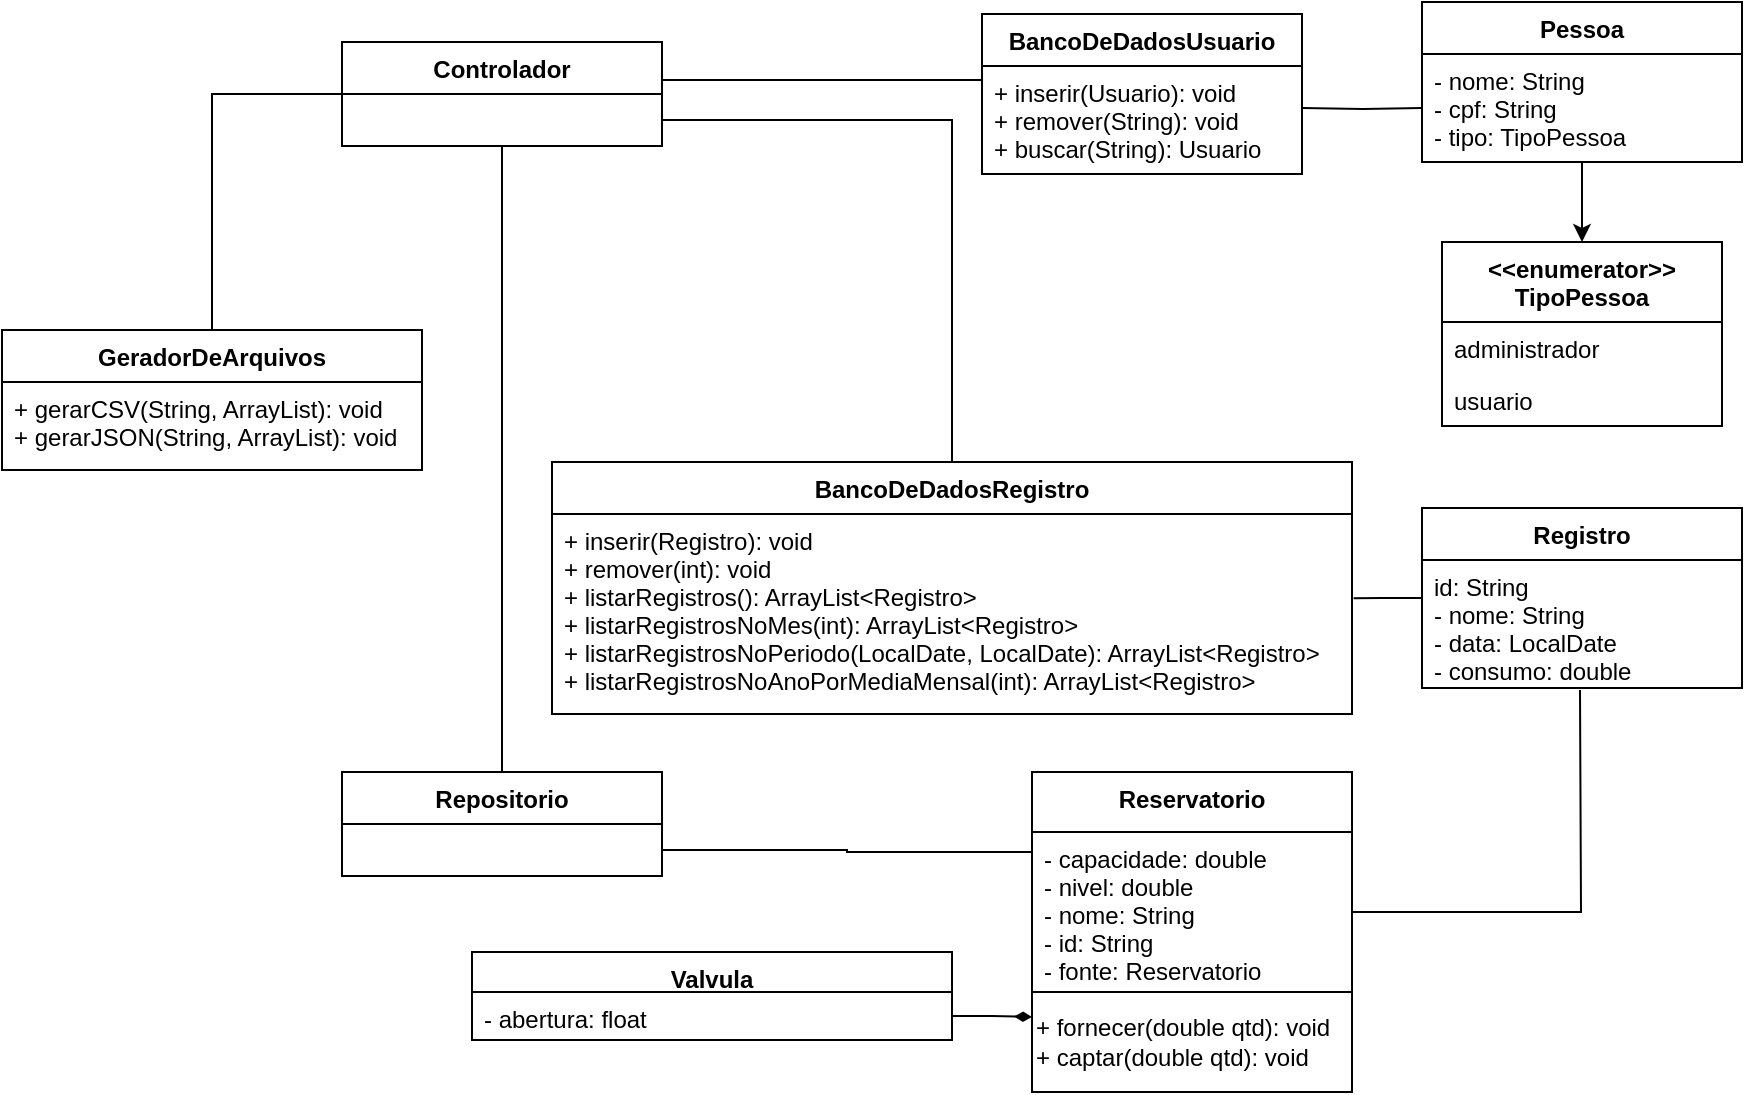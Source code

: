 <mxfile version="14.7.3" type="github">
  <diagram id="-gsOCJniIIdcKkO32to5" name="Page-1">
    <mxGraphModel dx="1578" dy="1153" grid="1" gridSize="10" guides="1" tooltips="1" connect="1" arrows="1" fold="1" page="1" pageScale="1" pageWidth="200" pageHeight="100" background="none" math="0" shadow="0">
      <root>
        <mxCell id="0" />
        <mxCell id="1" parent="0" />
        <mxCell id="1kvHpATCS6qgAt59xDc4-17" style="edgeStyle=orthogonalEdgeStyle;rounded=0;orthogonalLoop=1;jettySize=auto;html=1;exitX=1;exitY=0.5;exitDx=0;exitDy=0;endArrow=none;endFill=0;" parent="1" source="XEYvs15T29jDYPcG7W7k-2" edge="1">
          <mxGeometry relative="1" as="geometry">
            <mxPoint x="654" y="9" as="targetPoint" />
          </mxGeometry>
        </mxCell>
        <mxCell id="XEYvs15T29jDYPcG7W7k-1" value="Reservatorio" style="swimlane;fontStyle=1;align=center;verticalAlign=top;childLayout=stackLayout;horizontal=1;startSize=30;horizontalStack=0;resizeParent=1;resizeParentMax=0;resizeLast=0;collapsible=1;marginBottom=0;" parent="1" vertex="1">
          <mxGeometry x="380.0" y="50" width="160" height="160" as="geometry">
            <mxRectangle x="475" y="232" width="110" height="26" as="alternateBounds" />
          </mxGeometry>
        </mxCell>
        <mxCell id="XEYvs15T29jDYPcG7W7k-2" value="- capacidade: double&#xa;- nivel: double&#xa;- nome: String&#xa;- id: String&#xa;- fonte: Reservatorio" style="text;strokeColor=none;fillColor=none;align=left;verticalAlign=top;spacingLeft=4;spacingRight=4;overflow=hidden;rotatable=0;points=[[0,0.5],[1,0.5]];portConstraint=eastwest;" parent="XEYvs15T29jDYPcG7W7k-1" vertex="1">
          <mxGeometry y="30" width="160" height="80" as="geometry" />
        </mxCell>
        <mxCell id="gzQUT5za1X285XwGKoim-1" value="+ fornecer(double qtd): void&lt;br&gt;+ captar(double qtd): void" style="html=1;align=left;" parent="XEYvs15T29jDYPcG7W7k-1" vertex="1">
          <mxGeometry y="110" width="160" height="50" as="geometry" />
        </mxCell>
        <mxCell id="XEYvs15T29jDYPcG7W7k-8" value="Valvula" style="swimlane;fontStyle=1;align=center;verticalAlign=top;childLayout=stackLayout;horizontal=1;startSize=20;horizontalStack=0;resizeParent=1;resizeParentMax=0;resizeLast=0;collapsible=1;marginBottom=0;" parent="1" vertex="1">
          <mxGeometry x="100" y="140" width="240" height="44" as="geometry" />
        </mxCell>
        <mxCell id="XEYvs15T29jDYPcG7W7k-9" value="- abertura: float" style="text;strokeColor=none;fillColor=none;align=left;verticalAlign=top;spacingLeft=4;spacingRight=4;overflow=hidden;rotatable=0;points=[[0,0.5],[1,0.5]];portConstraint=eastwest;" parent="XEYvs15T29jDYPcG7W7k-8" vertex="1">
          <mxGeometry y="20" width="240" height="24" as="geometry" />
        </mxCell>
        <mxCell id="1kvHpATCS6qgAt59xDc4-15" style="edgeStyle=orthogonalEdgeStyle;rounded=0;orthogonalLoop=1;jettySize=auto;html=1;endArrow=none;endFill=0;entryX=1.002;entryY=0.421;entryDx=0;entryDy=0;entryPerimeter=0;" parent="1" source="gzQUT5za1X285XwGKoim-6" target="ZGSeOnVhYkG-6NrmND0K-25" edge="1">
          <mxGeometry relative="1" as="geometry">
            <mxPoint x="525" y="-37" as="targetPoint" />
          </mxGeometry>
        </mxCell>
        <mxCell id="gzQUT5za1X285XwGKoim-6" value="Registro" style="swimlane;fontStyle=1;align=center;verticalAlign=top;childLayout=stackLayout;horizontal=1;startSize=26;horizontalStack=0;resizeParent=1;resizeParentMax=0;resizeLast=0;collapsible=1;marginBottom=0;" parent="1" vertex="1">
          <mxGeometry x="575" y="-82" width="160" height="90" as="geometry" />
        </mxCell>
        <mxCell id="gzQUT5za1X285XwGKoim-7" value="id: String&#xa;- nome: String&#xa;- data: LocalDate&#xa;- consumo: double" style="text;strokeColor=none;fillColor=none;align=left;verticalAlign=top;spacingLeft=4;spacingRight=4;overflow=hidden;rotatable=0;points=[[0,0.5],[1,0.5]];portConstraint=eastwest;" parent="gzQUT5za1X285XwGKoim-6" vertex="1">
          <mxGeometry y="26" width="160" height="64" as="geometry" />
        </mxCell>
        <mxCell id="1kvHpATCS6qgAt59xDc4-10" style="edgeStyle=orthogonalEdgeStyle;rounded=0;orthogonalLoop=1;jettySize=auto;html=1;exitX=0.5;exitY=1;exitDx=0;exitDy=0;entryX=0.5;entryY=0;entryDx=0;entryDy=0;" parent="1" source="ZGSeOnVhYkG-6NrmND0K-6" target="1kvHpATCS6qgAt59xDc4-5" edge="1">
          <mxGeometry relative="1" as="geometry" />
        </mxCell>
        <mxCell id="ZGSeOnVhYkG-6NrmND0K-6" value="Pessoa" style="swimlane;fontStyle=1;align=center;verticalAlign=top;childLayout=stackLayout;horizontal=1;startSize=26;horizontalStack=0;resizeParent=1;resizeParentMax=0;resizeLast=0;collapsible=1;marginBottom=0;" parent="1" vertex="1">
          <mxGeometry x="575" y="-335" width="160" height="80" as="geometry" />
        </mxCell>
        <mxCell id="ZGSeOnVhYkG-6NrmND0K-7" value="- nome: String&#xa;- cpf: String&#xa;- tipo: TipoPessoa" style="text;strokeColor=none;fillColor=none;align=left;verticalAlign=top;spacingLeft=4;spacingRight=4;overflow=hidden;rotatable=0;points=[[0,0.5],[1,0.5]];portConstraint=eastwest;" parent="ZGSeOnVhYkG-6NrmND0K-6" vertex="1">
          <mxGeometry y="26" width="160" height="54" as="geometry" />
        </mxCell>
        <mxCell id="ZGSeOnVhYkG-6NrmND0K-22" value="BancoDeDadosRegistro" style="swimlane;fontStyle=1;align=center;verticalAlign=top;childLayout=stackLayout;horizontal=1;startSize=26;horizontalStack=0;resizeParent=1;resizeParentMax=0;resizeLast=0;collapsible=1;marginBottom=0;" parent="1" vertex="1">
          <mxGeometry x="140" y="-105" width="400" height="126" as="geometry" />
        </mxCell>
        <mxCell id="ZGSeOnVhYkG-6NrmND0K-25" value="+ inserir(Registro): void&#xa;+ remover(int): void&#xa;+ listarRegistros(): ArrayList&lt;Registro&gt;&#xa;+ listarRegistrosNoMes(int): ArrayList&lt;Registro&gt;&#xa;+ listarRegistrosNoPeriodo(LocalDate, LocalDate): ArrayList&lt;Registro&gt;&#xa;+ listarRegistrosNoAnoPorMediaMensal(int): ArrayList&lt;Registro&gt;" style="text;strokeColor=none;fillColor=none;align=left;verticalAlign=top;spacingLeft=4;spacingRight=4;overflow=hidden;rotatable=0;points=[[0,0.5],[1,0.5]];portConstraint=eastwest;" parent="ZGSeOnVhYkG-6NrmND0K-22" vertex="1">
          <mxGeometry y="26" width="400" height="100" as="geometry" />
        </mxCell>
        <mxCell id="1kvHpATCS6qgAt59xDc4-34" style="edgeStyle=orthogonalEdgeStyle;rounded=0;orthogonalLoop=1;jettySize=auto;html=1;entryX=1;entryY=0.5;entryDx=0;entryDy=0;startArrow=none;startFill=0;endArrow=none;endFill=0;" parent="1" edge="1">
          <mxGeometry relative="1" as="geometry">
            <mxPoint x="355" y="-296" as="sourcePoint" />
            <mxPoint x="195" y="-296" as="targetPoint" />
          </mxGeometry>
        </mxCell>
        <mxCell id="ZGSeOnVhYkG-6NrmND0K-30" value="BancoDeDadosUsuario" style="swimlane;fontStyle=1;align=center;verticalAlign=top;childLayout=stackLayout;horizontal=1;startSize=26;horizontalStack=0;resizeParent=1;resizeParentMax=0;resizeLast=0;collapsible=1;marginBottom=0;" parent="1" vertex="1">
          <mxGeometry x="355" y="-329" width="160" height="80" as="geometry" />
        </mxCell>
        <mxCell id="ZGSeOnVhYkG-6NrmND0K-33" value="+ inserir(Usuario): void&#xa;+ remover(String): void&#xa;+ buscar(String): Usuario" style="text;strokeColor=none;fillColor=none;align=left;verticalAlign=top;spacingLeft=4;spacingRight=4;overflow=hidden;rotatable=0;points=[[0,0.5],[1,0.5]];portConstraint=eastwest;" parent="ZGSeOnVhYkG-6NrmND0K-30" vertex="1">
          <mxGeometry y="26" width="160" height="54" as="geometry" />
        </mxCell>
        <mxCell id="L2nLWlJkYwpwYnrZozBT-7" value="GeradorDeArquivos" style="swimlane;fontStyle=1;align=center;verticalAlign=top;childLayout=stackLayout;horizontal=1;startSize=26;horizontalStack=0;resizeParent=1;resizeParentMax=0;resizeLast=0;collapsible=1;marginBottom=0;" parent="1" vertex="1">
          <mxGeometry x="-135" y="-171" width="210" height="70" as="geometry" />
        </mxCell>
        <mxCell id="L2nLWlJkYwpwYnrZozBT-10" value="+ gerarCSV(String, ArrayList): void&#xa;+ gerarJSON(String, ArrayList): void" style="text;strokeColor=none;fillColor=none;align=left;verticalAlign=top;spacingLeft=4;spacingRight=4;overflow=hidden;rotatable=0;points=[[0,0.5],[1,0.5]];portConstraint=eastwest;" parent="L2nLWlJkYwpwYnrZozBT-7" vertex="1">
          <mxGeometry y="26" width="210" height="44" as="geometry" />
        </mxCell>
        <mxCell id="1kvHpATCS6qgAt59xDc4-5" value="&lt;&lt;enumerator&gt;&gt;&#xa;TipoPessoa" style="swimlane;fontStyle=1;childLayout=stackLayout;horizontal=1;startSize=40;fillColor=none;horizontalStack=0;resizeParent=1;resizeParentMax=0;resizeLast=0;collapsible=1;marginBottom=0;" parent="1" vertex="1">
          <mxGeometry x="585" y="-215" width="140" height="92" as="geometry" />
        </mxCell>
        <mxCell id="1kvHpATCS6qgAt59xDc4-6" value="administrador" style="text;strokeColor=none;fillColor=none;align=left;verticalAlign=top;spacingLeft=4;spacingRight=4;overflow=hidden;rotatable=0;points=[[0,0.5],[1,0.5]];portConstraint=eastwest;" parent="1kvHpATCS6qgAt59xDc4-5" vertex="1">
          <mxGeometry y="40" width="140" height="26" as="geometry" />
        </mxCell>
        <mxCell id="1kvHpATCS6qgAt59xDc4-7" value="usuario" style="text;strokeColor=none;fillColor=none;align=left;verticalAlign=top;spacingLeft=4;spacingRight=4;overflow=hidden;rotatable=0;points=[[0,0.5],[1,0.5]];portConstraint=eastwest;" parent="1kvHpATCS6qgAt59xDc4-5" vertex="1">
          <mxGeometry y="66" width="140" height="26" as="geometry" />
        </mxCell>
        <mxCell id="1kvHpATCS6qgAt59xDc4-13" style="edgeStyle=orthogonalEdgeStyle;rounded=0;orthogonalLoop=1;jettySize=auto;html=1;endArrow=none;endFill=0;" parent="1" target="ZGSeOnVhYkG-6NrmND0K-7" edge="1">
          <mxGeometry relative="1" as="geometry">
            <mxPoint x="515" y="-282" as="sourcePoint" />
          </mxGeometry>
        </mxCell>
        <mxCell id="1kvHpATCS6qgAt59xDc4-27" style="edgeStyle=orthogonalEdgeStyle;rounded=0;orthogonalLoop=1;jettySize=auto;html=1;endArrow=diamondThin;endFill=1;entryX=0;entryY=0.25;entryDx=0;entryDy=0;" parent="1" source="XEYvs15T29jDYPcG7W7k-9" edge="1" target="gzQUT5za1X285XwGKoim-1">
          <mxGeometry relative="1" as="geometry">
            <mxPoint x="366.92" y="172" as="targetPoint" />
          </mxGeometry>
        </mxCell>
        <mxCell id="1kvHpATCS6qgAt59xDc4-33" style="edgeStyle=orthogonalEdgeStyle;rounded=0;orthogonalLoop=1;jettySize=auto;html=1;exitX=0;exitY=0.5;exitDx=0;exitDy=0;startArrow=none;startFill=0;endArrow=none;endFill=0;entryX=0.5;entryY=0;entryDx=0;entryDy=0;" parent="1" source="1kvHpATCS6qgAt59xDc4-28" target="L2nLWlJkYwpwYnrZozBT-7" edge="1">
          <mxGeometry relative="1" as="geometry">
            <mxPoint x="-35" y="-228" as="targetPoint" />
            <mxPoint x="35.64" y="-279.004" as="sourcePoint" />
          </mxGeometry>
        </mxCell>
        <mxCell id="1kvHpATCS6qgAt59xDc4-28" value="Controlador" style="swimlane;fontStyle=1;align=center;verticalAlign=top;childLayout=stackLayout;horizontal=1;startSize=26;horizontalStack=0;resizeParent=1;resizeParentMax=0;resizeLast=0;collapsible=1;marginBottom=0;" parent="1" vertex="1">
          <mxGeometry x="35" y="-315" width="160" height="52" as="geometry" />
        </mxCell>
        <mxCell id="1kvHpATCS6qgAt59xDc4-32" style="edgeStyle=orthogonalEdgeStyle;rounded=0;orthogonalLoop=1;jettySize=auto;html=1;entryX=0.5;entryY=0;entryDx=0;entryDy=0;startArrow=none;startFill=0;endArrow=none;endFill=0;exitX=1;exitY=0.75;exitDx=0;exitDy=0;" parent="1" source="1kvHpATCS6qgAt59xDc4-28" target="ZGSeOnVhYkG-6NrmND0K-22" edge="1">
          <mxGeometry relative="1" as="geometry">
            <mxPoint x="195" y="-262" as="sourcePoint" />
          </mxGeometry>
        </mxCell>
        <mxCell id="1kvHpATCS6qgAt59xDc4-40" style="edgeStyle=orthogonalEdgeStyle;rounded=0;orthogonalLoop=1;jettySize=auto;html=1;exitX=0.5;exitY=0;exitDx=0;exitDy=0;entryX=0.5;entryY=1;entryDx=0;entryDy=0;startArrow=none;startFill=0;endArrow=none;endFill=0;" parent="1" source="1kvHpATCS6qgAt59xDc4-35" target="1kvHpATCS6qgAt59xDc4-28" edge="1">
          <mxGeometry relative="1" as="geometry">
            <mxPoint x="115" y="-248.766" as="targetPoint" />
          </mxGeometry>
        </mxCell>
        <mxCell id="1kvHpATCS6qgAt59xDc4-35" value="Repositorio" style="swimlane;fontStyle=1;align=center;verticalAlign=top;childLayout=stackLayout;horizontal=1;startSize=26;horizontalStack=0;resizeParent=1;resizeParentMax=0;resizeLast=0;collapsible=1;marginBottom=0;" parent="1" vertex="1">
          <mxGeometry x="35" y="50" width="160" height="52" as="geometry" />
        </mxCell>
        <mxCell id="1kvHpATCS6qgAt59xDc4-39" style="edgeStyle=orthogonalEdgeStyle;rounded=0;orthogonalLoop=1;jettySize=auto;html=1;entryX=1;entryY=0.75;entryDx=0;entryDy=0;startArrow=none;startFill=0;endArrow=none;endFill=0;exitX=0;exitY=0.25;exitDx=0;exitDy=0;" parent="1" source="XEYvs15T29jDYPcG7W7k-1" target="1kvHpATCS6qgAt59xDc4-35" edge="1">
          <mxGeometry relative="1" as="geometry">
            <mxPoint x="367" y="94" as="sourcePoint" />
            <mxPoint x="195.32" y="104.504" as="targetPoint" />
          </mxGeometry>
        </mxCell>
      </root>
    </mxGraphModel>
  </diagram>
</mxfile>
